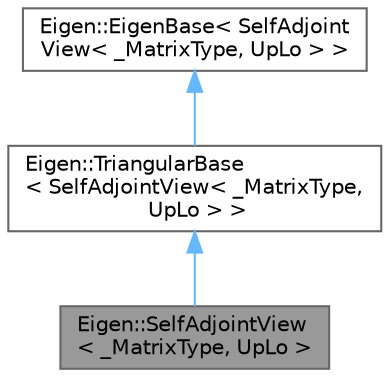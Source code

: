 digraph "Eigen::SelfAdjointView&lt; _MatrixType, UpLo &gt;"
{
 // LATEX_PDF_SIZE
  bgcolor="transparent";
  edge [fontname=Helvetica,fontsize=10,labelfontname=Helvetica,labelfontsize=10];
  node [fontname=Helvetica,fontsize=10,shape=box,height=0.2,width=0.4];
  Node1 [id="Node000001",label="Eigen::SelfAdjointView\l\< _MatrixType, UpLo \>",height=0.2,width=0.4,color="gray40", fillcolor="grey60", style="filled", fontcolor="black",tooltip="Expression of a selfadjoint matrix from a triangular part of a dense matrix"];
  Node2 -> Node1 [id="edge1_Node000001_Node000002",dir="back",color="steelblue1",style="solid",tooltip=" "];
  Node2 [id="Node000002",label="Eigen::TriangularBase\l\< SelfAdjointView\< _MatrixType,\l UpLo \> \>",height=0.2,width=0.4,color="gray40", fillcolor="white", style="filled",URL="$class_eigen_1_1_triangular_base.html",tooltip=" "];
  Node3 -> Node2 [id="edge2_Node000002_Node000003",dir="back",color="steelblue1",style="solid",tooltip=" "];
  Node3 [id="Node000003",label="Eigen::EigenBase\< SelfAdjoint\lView\< _MatrixType, UpLo \> \>",height=0.2,width=0.4,color="gray40", fillcolor="white", style="filled",URL="$struct_eigen_1_1_eigen_base.html",tooltip=" "];
}
